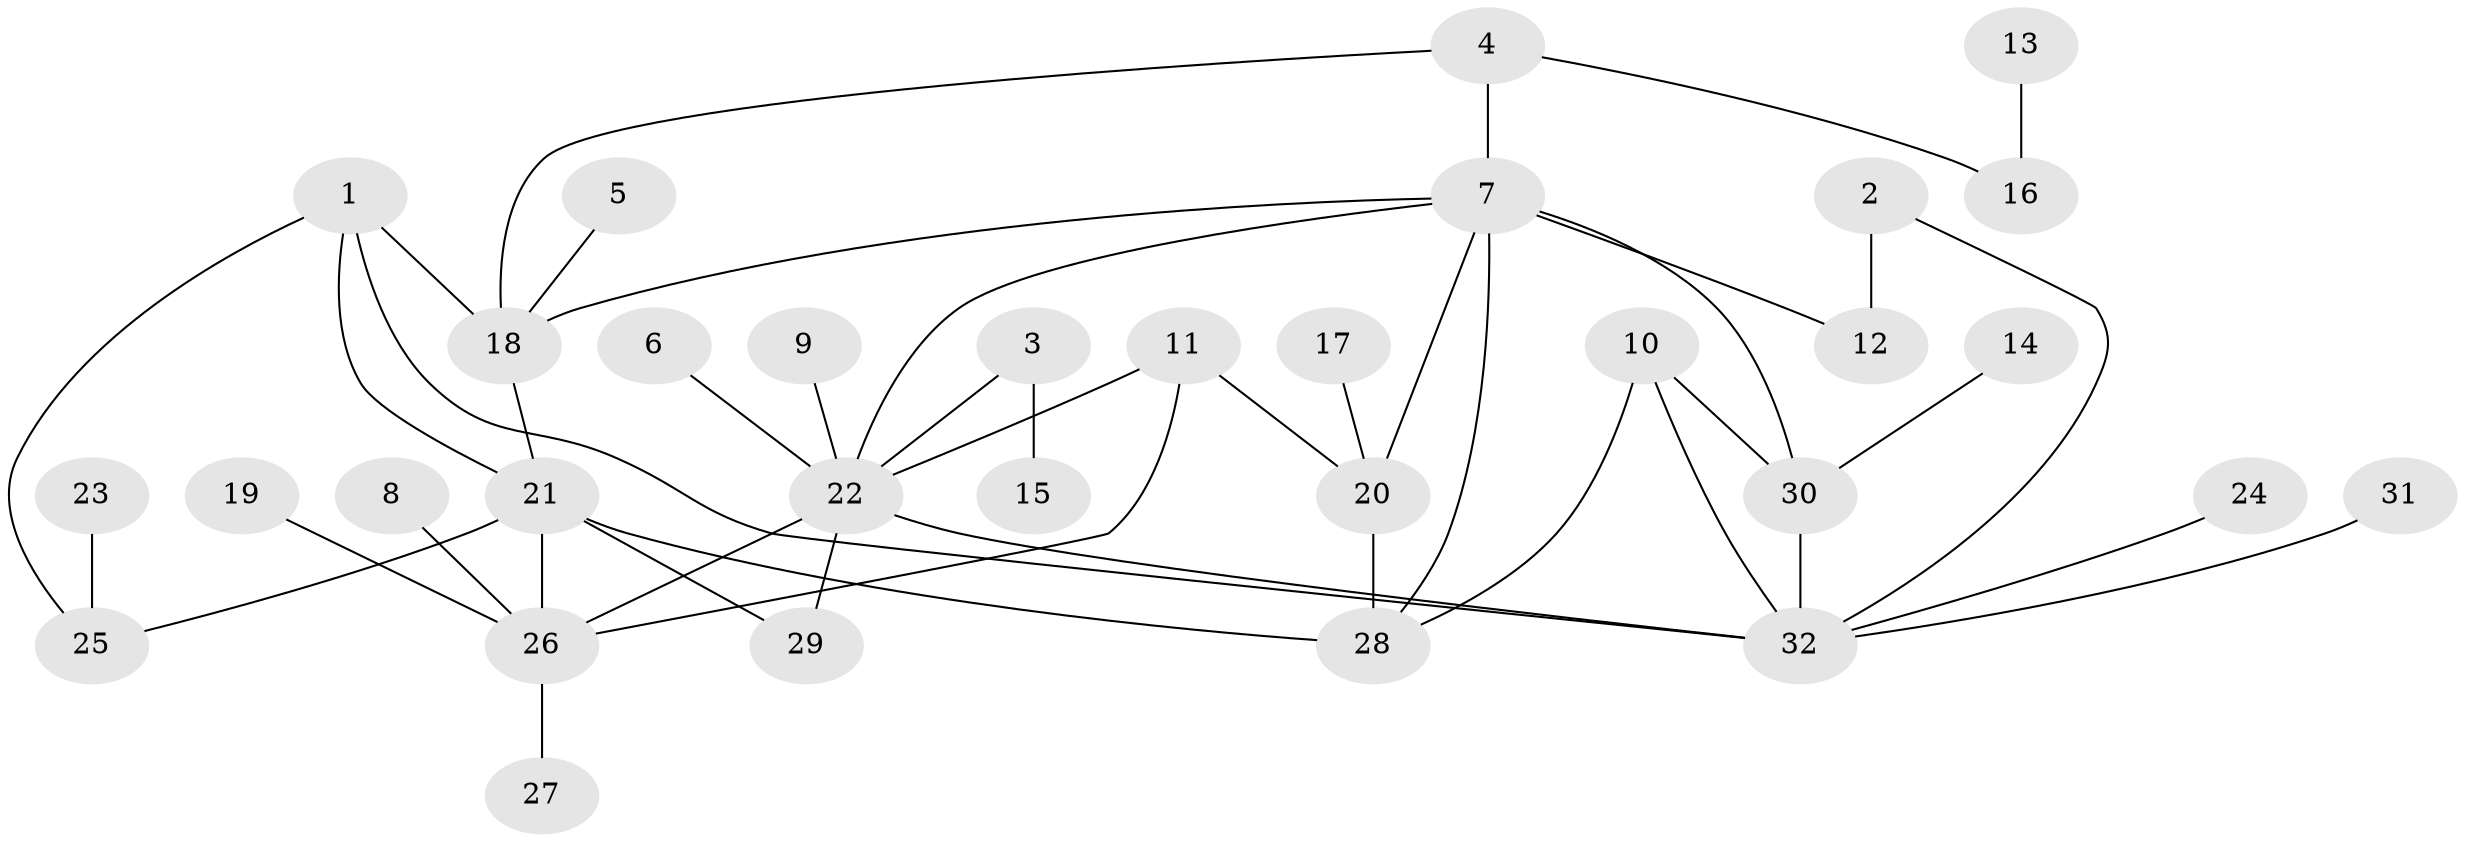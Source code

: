 // original degree distribution, {5: 0.047619047619047616, 8: 0.031746031746031744, 10: 0.015873015873015872, 4: 0.07936507936507936, 9: 0.015873015873015872, 6: 0.031746031746031744, 7: 0.031746031746031744, 2: 0.1111111111111111, 1: 0.6031746031746031, 3: 0.031746031746031744}
// Generated by graph-tools (version 1.1) at 2025/02/03/09/25 03:02:50]
// undirected, 32 vertices, 45 edges
graph export_dot {
graph [start="1"]
  node [color=gray90,style=filled];
  1;
  2;
  3;
  4;
  5;
  6;
  7;
  8;
  9;
  10;
  11;
  12;
  13;
  14;
  15;
  16;
  17;
  18;
  19;
  20;
  21;
  22;
  23;
  24;
  25;
  26;
  27;
  28;
  29;
  30;
  31;
  32;
  1 -- 18 [weight=1.0];
  1 -- 21 [weight=1.0];
  1 -- 25 [weight=1.0];
  1 -- 32 [weight=1.0];
  2 -- 12 [weight=1.0];
  2 -- 32 [weight=1.0];
  3 -- 15 [weight=1.0];
  3 -- 22 [weight=1.0];
  4 -- 7 [weight=1.0];
  4 -- 16 [weight=1.0];
  4 -- 18 [weight=1.0];
  5 -- 18 [weight=1.0];
  6 -- 22 [weight=1.0];
  7 -- 12 [weight=1.0];
  7 -- 18 [weight=1.0];
  7 -- 20 [weight=1.0];
  7 -- 22 [weight=1.0];
  7 -- 28 [weight=1.0];
  7 -- 30 [weight=1.0];
  8 -- 26 [weight=1.0];
  9 -- 22 [weight=1.0];
  10 -- 28 [weight=1.0];
  10 -- 30 [weight=1.0];
  10 -- 32 [weight=1.0];
  11 -- 20 [weight=1.0];
  11 -- 22 [weight=1.0];
  11 -- 26 [weight=1.0];
  13 -- 16 [weight=1.0];
  14 -- 30 [weight=1.0];
  17 -- 20 [weight=1.0];
  18 -- 21 [weight=1.0];
  19 -- 26 [weight=1.0];
  20 -- 28 [weight=2.0];
  21 -- 25 [weight=1.0];
  21 -- 26 [weight=1.0];
  21 -- 28 [weight=1.0];
  21 -- 29 [weight=1.0];
  22 -- 26 [weight=1.0];
  22 -- 29 [weight=1.0];
  22 -- 32 [weight=1.0];
  23 -- 25 [weight=1.0];
  24 -- 32 [weight=1.0];
  26 -- 27 [weight=1.0];
  30 -- 32 [weight=1.0];
  31 -- 32 [weight=1.0];
}
